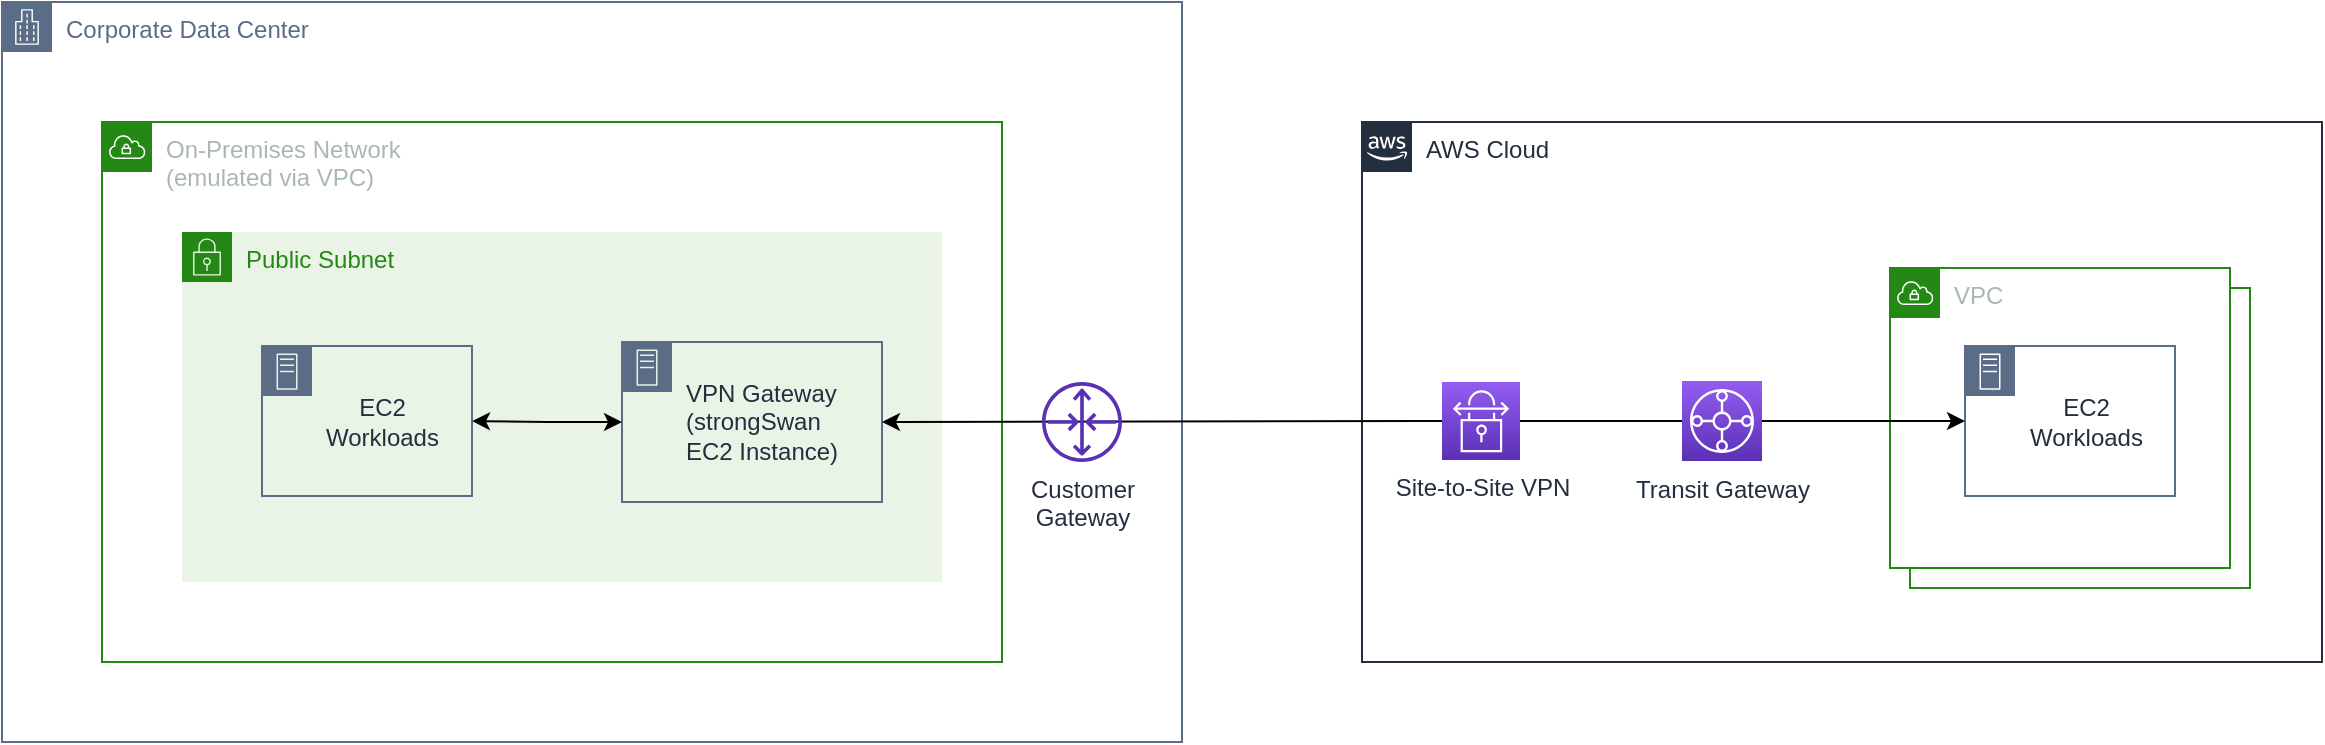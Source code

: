<mxfile version="12.1.4" type="device" pages="3"><diagram id="5o8_hmVCGWG_EPiVB22h" name="TGW"><mxGraphModel dx="2036" dy="542" grid="1" gridSize="10" guides="1" tooltips="1" connect="1" arrows="1" fold="1" page="1" pageScale="1" pageWidth="850" pageHeight="1100" math="0" shadow="0"><root><mxCell id="0"/><mxCell id="1" parent="0"/><mxCell id="Xv0E44tpfuyMX54Cj9yb-16" value="Corporate Data Center" style="points=[[0,0],[0.25,0],[0.5,0],[0.75,0],[1,0],[1,0.25],[1,0.5],[1,0.75],[1,1],[0.75,1],[0.5,1],[0.25,1],[0,1],[0,0.75],[0,0.5],[0,0.25]];outlineConnect=0;gradientColor=none;html=1;whiteSpace=wrap;fontSize=12;fontStyle=0;shape=mxgraph.aws4.group;grIcon=mxgraph.aws4.group_corporate_data_center;strokeColor=#5A6C86;fillColor=none;verticalAlign=top;align=left;spacingLeft=30;fontColor=#5A6C86;dashed=0;" parent="1" vertex="1"><mxGeometry x="-810" y="30" width="590" height="370" as="geometry"/></mxCell><mxCell id="Xv0E44tpfuyMX54Cj9yb-4" value="AWS Cloud" style="points=[[0,0],[0.25,0],[0.5,0],[0.75,0],[1,0],[1,0.25],[1,0.5],[1,0.75],[1,1],[0.75,1],[0.5,1],[0.25,1],[0,1],[0,0.75],[0,0.5],[0,0.25]];outlineConnect=0;gradientColor=none;html=1;whiteSpace=wrap;fontSize=12;fontStyle=0;shape=mxgraph.aws4.group;grIcon=mxgraph.aws4.group_aws_cloud_alt;strokeColor=#232F3E;fillColor=none;verticalAlign=top;align=left;spacingLeft=30;fontColor=#232F3E;dashed=0;" parent="1" vertex="1"><mxGeometry x="-130" y="90" width="480" height="270" as="geometry"/></mxCell><mxCell id="Xv0E44tpfuyMX54Cj9yb-2" value="On-Premises Network&lt;br&gt;(emulated via VPC)" style="points=[[0,0],[0.25,0],[0.5,0],[0.75,0],[1,0],[1,0.25],[1,0.5],[1,0.75],[1,1],[0.75,1],[0.5,1],[0.25,1],[0,1],[0,0.75],[0,0.5],[0,0.25]];outlineConnect=0;gradientColor=none;html=1;whiteSpace=wrap;fontSize=12;fontStyle=0;shape=mxgraph.aws4.group;grIcon=mxgraph.aws4.group_vpc;strokeColor=#248814;fillColor=none;verticalAlign=top;align=left;spacingLeft=30;fontColor=#AAB7B8;dashed=0;" parent="1" vertex="1"><mxGeometry x="-760" y="90" width="450" height="270" as="geometry"/></mxCell><mxCell id="Xv0E44tpfuyMX54Cj9yb-3" value="Public Subnet" style="points=[[0,0],[0.25,0],[0.5,0],[0.75,0],[1,0],[1,0.25],[1,0.5],[1,0.75],[1,1],[0.75,1],[0.5,1],[0.25,1],[0,1],[0,0.75],[0,0.5],[0,0.25]];outlineConnect=0;gradientColor=none;html=1;whiteSpace=wrap;fontSize=12;fontStyle=0;shape=mxgraph.aws4.group;grIcon=mxgraph.aws4.group_security_group;grStroke=0;strokeColor=#248814;fillColor=#E9F3E6;verticalAlign=top;align=left;spacingLeft=30;fontColor=#248814;dashed=0;" parent="1" vertex="1"><mxGeometry x="-720" y="145" width="380" height="175" as="geometry"/></mxCell><mxCell id="Xv0E44tpfuyMX54Cj9yb-13" value="VPC" style="points=[[0,0],[0.25,0],[0.5,0],[0.75,0],[1,0],[1,0.25],[1,0.5],[1,0.75],[1,1],[0.75,1],[0.5,1],[0.25,1],[0,1],[0,0.75],[0,0.5],[0,0.25]];outlineConnect=0;gradientColor=none;html=1;whiteSpace=wrap;fontSize=12;fontStyle=0;shape=mxgraph.aws4.group;grIcon=mxgraph.aws4.group_vpc;strokeColor=#248814;fillColor=none;verticalAlign=top;align=left;spacingLeft=30;fontColor=#AAB7B8;dashed=0;" parent="1" vertex="1"><mxGeometry x="144" y="173" width="170" height="150" as="geometry"/></mxCell><mxCell id="Xv0E44tpfuyMX54Cj9yb-1" value="VPC" style="points=[[0,0],[0.25,0],[0.5,0],[0.75,0],[1,0],[1,0.25],[1,0.5],[1,0.75],[1,1],[0.75,1],[0.5,1],[0.25,1],[0,1],[0,0.75],[0,0.5],[0,0.25]];outlineConnect=0;gradientColor=none;html=1;whiteSpace=wrap;fontSize=12;fontStyle=0;shape=mxgraph.aws4.group;grIcon=mxgraph.aws4.group_vpc;strokeColor=#248814;fillColor=#ffffff;verticalAlign=top;align=left;spacingLeft=30;fontColor=#AAB7B8;dashed=0;" parent="1" vertex="1"><mxGeometry x="134" y="163" width="170" height="150" as="geometry"/></mxCell><mxCell id="Xv0E44tpfuyMX54Cj9yb-19" value="&lt;span style=&quot;color: rgb(35 , 47 , 62) ; text-align: center ; white-space: nowrap&quot;&gt;VPN Gateway&lt;/span&gt;&lt;br style=&quot;color: rgb(35 , 47 , 62) ; text-align: center ; white-space: nowrap&quot;&gt;&lt;span style=&quot;color: rgb(35 , 47 , 62) ; text-align: center ; white-space: nowrap&quot;&gt;(strongSwan&lt;br&gt;EC2 Instance)&lt;/span&gt;" style="points=[[0,0],[0.25,0],[0.5,0],[0.75,0],[1,0],[1,0.25],[1,0.5],[1,0.75],[1,1],[0.75,1],[0.5,1],[0.25,1],[0,1],[0,0.75],[0,0.5],[0,0.25]];outlineConnect=0;gradientColor=none;html=1;whiteSpace=wrap;fontSize=12;fontStyle=0;shape=mxgraph.aws4.group;grIcon=mxgraph.aws4.group_on_premise;strokeColor=#5A6C86;fillColor=none;verticalAlign=middle;align=left;spacingLeft=30;fontColor=#5A6C86;dashed=0;" parent="1" vertex="1"><mxGeometry x="-500" y="200" width="130" height="80" as="geometry"/></mxCell><mxCell id="Xv0E44tpfuyMX54Cj9yb-20" value="&lt;div style=&quot;text-align: center&quot;&gt;&lt;font color=&quot;#232f3e&quot;&gt;&lt;span style=&quot;white-space: nowrap&quot;&gt;EC2&lt;/span&gt;&lt;/font&gt;&lt;/div&gt;&lt;div style=&quot;text-align: center&quot;&gt;&lt;font color=&quot;#232f3e&quot;&gt;&lt;span style=&quot;white-space: nowrap&quot;&gt;Workloads&lt;/span&gt;&lt;/font&gt;&lt;/div&gt;" style="points=[[0,0],[0.25,0],[0.5,0],[0.75,0],[1,0],[1,0.25],[1,0.5],[1,0.75],[1,1],[0.75,1],[0.5,1],[0.25,1],[0,1],[0,0.75],[0,0.5],[0,0.25]];outlineConnect=0;gradientColor=none;html=1;whiteSpace=wrap;fontSize=12;fontStyle=0;shape=mxgraph.aws4.group;grIcon=mxgraph.aws4.group_on_premise;strokeColor=#5A6C86;fillColor=none;verticalAlign=middle;align=left;spacingLeft=30;fontColor=#5A6C86;dashed=0;" parent="1" vertex="1"><mxGeometry x="171.5" y="202" width="105" height="75" as="geometry"/></mxCell><mxCell id="Xv0E44tpfuyMX54Cj9yb-23" style="edgeStyle=orthogonalEdgeStyle;rounded=0;orthogonalLoop=1;jettySize=auto;html=1;startArrow=classic;startFill=1;" parent="1" source="Xv0E44tpfuyMX54Cj9yb-20" target="Xv0E44tpfuyMX54Cj9yb-19" edge="1"><mxGeometry relative="1" as="geometry"/></mxCell><mxCell id="Xv0E44tpfuyMX54Cj9yb-10" value="Site-to-Site VPN" style="outlineConnect=0;fontColor=#232F3E;gradientColor=#945DF2;gradientDirection=north;fillColor=#5A30B5;strokeColor=#ffffff;dashed=0;verticalLabelPosition=bottom;verticalAlign=top;align=center;html=1;fontSize=12;fontStyle=0;aspect=fixed;shape=mxgraph.aws4.resourceIcon;resIcon=mxgraph.aws4.site_to_site_vpn;" parent="1" vertex="1"><mxGeometry x="-90" y="220" width="39" height="39" as="geometry"/></mxCell><mxCell id="Xv0E44tpfuyMX54Cj9yb-9" value="Transit Gateway" style="outlineConnect=0;fontColor=#232F3E;gradientColor=#945DF2;gradientDirection=north;fillColor=#5A30B5;strokeColor=#ffffff;dashed=0;verticalLabelPosition=bottom;verticalAlign=top;align=center;html=1;fontSize=12;fontStyle=0;aspect=fixed;shape=mxgraph.aws4.resourceIcon;resIcon=mxgraph.aws4.transit_gateway;" parent="1" vertex="1"><mxGeometry x="30" y="219.5" width="40" height="40" as="geometry"/></mxCell><mxCell id="Xv0E44tpfuyMX54Cj9yb-8" value="Customer&lt;br&gt;Gateway" style="outlineConnect=0;fontColor=#232F3E;gradientColor=none;fillColor=#5A30B5;strokeColor=none;dashed=0;verticalLabelPosition=bottom;verticalAlign=top;align=center;html=1;fontSize=12;fontStyle=0;aspect=fixed;pointerEvents=1;shape=mxgraph.aws4.router;" parent="1" vertex="1"><mxGeometry x="-290" y="220" width="40" height="40" as="geometry"/></mxCell><mxCell id="Xv0E44tpfuyMX54Cj9yb-27" style="edgeStyle=orthogonalEdgeStyle;rounded=0;orthogonalLoop=1;jettySize=auto;html=1;exitX=0;exitY=0.5;exitDx=0;exitDy=0;entryX=1;entryY=0.5;entryDx=0;entryDy=0;startArrow=classic;startFill=1;" parent="1" source="Xv0E44tpfuyMX54Cj9yb-19" target="44F-KqRD8klzj-hfMFnR-1" edge="1"><mxGeometry relative="1" as="geometry"><mxPoint x="-570" y="270" as="sourcePoint"/><mxPoint x="-570" y="240" as="targetPoint"/><Array as="points"/></mxGeometry></mxCell><mxCell id="44F-KqRD8klzj-hfMFnR-1" value="&lt;div style=&quot;text-align: center&quot;&gt;&lt;font color=&quot;#232f3e&quot;&gt;&lt;span style=&quot;white-space: nowrap&quot;&gt;EC2&lt;/span&gt;&lt;/font&gt;&lt;/div&gt;&lt;div style=&quot;text-align: center&quot;&gt;&lt;font color=&quot;#232f3e&quot;&gt;&lt;span style=&quot;white-space: nowrap&quot;&gt;Workloads&lt;/span&gt;&lt;/font&gt;&lt;/div&gt;" style="points=[[0,0],[0.25,0],[0.5,0],[0.75,0],[1,0],[1,0.25],[1,0.5],[1,0.75],[1,1],[0.75,1],[0.5,1],[0.25,1],[0,1],[0,0.75],[0,0.5],[0,0.25]];outlineConnect=0;gradientColor=none;html=1;whiteSpace=wrap;fontSize=12;fontStyle=0;shape=mxgraph.aws4.group;grIcon=mxgraph.aws4.group_on_premise;strokeColor=#5A6C86;fillColor=none;verticalAlign=middle;align=left;spacingLeft=30;fontColor=#5A6C86;dashed=0;" parent="1" vertex="1"><mxGeometry x="-680" y="202" width="105" height="75" as="geometry"/></mxCell></root></mxGraphModel></diagram><diagram id="5jQ2Nnp1mnisBjL2CA8B" name="VGW"><mxGraphModel dx="2036" dy="542" grid="1" gridSize="10" guides="1" tooltips="1" connect="1" arrows="1" fold="1" page="1" pageScale="1" pageWidth="850" pageHeight="1100" math="0" shadow="0"><root><mxCell id="0pur63wYTrSPoDyeX3vg-0"/><mxCell id="0pur63wYTrSPoDyeX3vg-1" parent="0pur63wYTrSPoDyeX3vg-0"/><mxCell id="vWGcp7IK90AZ6aX1Z7Qj-0" value="Corporate Data Center" style="points=[[0,0],[0.25,0],[0.5,0],[0.75,0],[1,0],[1,0.25],[1,0.5],[1,0.75],[1,1],[0.75,1],[0.5,1],[0.25,1],[0,1],[0,0.75],[0,0.5],[0,0.25]];outlineConnect=0;gradientColor=none;html=1;whiteSpace=wrap;fontSize=12;fontStyle=0;shape=mxgraph.aws4.group;grIcon=mxgraph.aws4.group_corporate_data_center;strokeColor=#5A6C86;fillColor=none;verticalAlign=top;align=left;spacingLeft=30;fontColor=#5A6C86;dashed=0;" parent="0pur63wYTrSPoDyeX3vg-1" vertex="1"><mxGeometry x="-800" y="30" width="580" height="370" as="geometry"/></mxCell><mxCell id="vWGcp7IK90AZ6aX1Z7Qj-1" value="AWS Cloud" style="points=[[0,0],[0.25,0],[0.5,0],[0.75,0],[1,0],[1,0.25],[1,0.5],[1,0.75],[1,1],[0.75,1],[0.5,1],[0.25,1],[0,1],[0,0.75],[0,0.5],[0,0.25]];outlineConnect=0;gradientColor=none;html=1;whiteSpace=wrap;fontSize=12;fontStyle=0;shape=mxgraph.aws4.group;grIcon=mxgraph.aws4.group_aws_cloud_alt;strokeColor=#232F3E;fillColor=none;verticalAlign=top;align=left;spacingLeft=30;fontColor=#232F3E;dashed=0;" parent="0pur63wYTrSPoDyeX3vg-1" vertex="1"><mxGeometry x="-130" y="90" width="430" height="270" as="geometry"/></mxCell><mxCell id="vWGcp7IK90AZ6aX1Z7Qj-2" value="On-Premises Network&lt;br&gt;(emulated via VPC)" style="points=[[0,0],[0.25,0],[0.5,0],[0.75,0],[1,0],[1,0.25],[1,0.5],[1,0.75],[1,1],[0.75,1],[0.5,1],[0.25,1],[0,1],[0,0.75],[0,0.5],[0,0.25]];outlineConnect=0;gradientColor=none;html=1;whiteSpace=wrap;fontSize=12;fontStyle=0;shape=mxgraph.aws4.group;grIcon=mxgraph.aws4.group_vpc;strokeColor=#248814;fillColor=none;verticalAlign=top;align=left;spacingLeft=30;fontColor=#AAB7B8;dashed=0;" parent="0pur63wYTrSPoDyeX3vg-1" vertex="1"><mxGeometry x="-760" y="90" width="450" height="270" as="geometry"/></mxCell><mxCell id="vWGcp7IK90AZ6aX1Z7Qj-3" value="Public Subnet" style="points=[[0,0],[0.25,0],[0.5,0],[0.75,0],[1,0],[1,0.25],[1,0.5],[1,0.75],[1,1],[0.75,1],[0.5,1],[0.25,1],[0,1],[0,0.75],[0,0.5],[0,0.25]];outlineConnect=0;gradientColor=none;html=1;whiteSpace=wrap;fontSize=12;fontStyle=0;shape=mxgraph.aws4.group;grIcon=mxgraph.aws4.group_security_group;grStroke=0;strokeColor=#248814;fillColor=#E9F3E6;verticalAlign=top;align=left;spacingLeft=30;fontColor=#248814;dashed=0;" parent="0pur63wYTrSPoDyeX3vg-1" vertex="1"><mxGeometry x="-720" y="145" width="380" height="175" as="geometry"/></mxCell><mxCell id="vWGcp7IK90AZ6aX1Z7Qj-5" value="VPC" style="points=[[0,0],[0.25,0],[0.5,0],[0.75,0],[1,0],[1,0.25],[1,0.5],[1,0.75],[1,1],[0.75,1],[0.5,1],[0.25,1],[0,1],[0,0.75],[0,0.5],[0,0.25]];outlineConnect=0;gradientColor=none;html=1;whiteSpace=wrap;fontSize=12;fontStyle=0;shape=mxgraph.aws4.group;grIcon=mxgraph.aws4.group_vpc;strokeColor=#248814;fillColor=#ffffff;verticalAlign=top;align=left;spacingLeft=30;fontColor=#AAB7B8;dashed=0;" parent="0pur63wYTrSPoDyeX3vg-1" vertex="1"><mxGeometry x="-10" y="163" width="270" height="150" as="geometry"/></mxCell><mxCell id="vWGcp7IK90AZ6aX1Z7Qj-6" style="edgeStyle=orthogonalEdgeStyle;rounded=0;orthogonalLoop=1;jettySize=auto;html=1;exitX=0.5;exitY=1;exitDx=0;exitDy=0;" parent="0pur63wYTrSPoDyeX3vg-1" source="vWGcp7IK90AZ6aX1Z7Qj-2" target="vWGcp7IK90AZ6aX1Z7Qj-2" edge="1"><mxGeometry relative="1" as="geometry"/></mxCell><mxCell id="vWGcp7IK90AZ6aX1Z7Qj-7" value="&lt;span style=&quot;color: rgb(35 , 47 , 62) ; text-align: center ; white-space: nowrap&quot;&gt;VPN Gateway&lt;/span&gt;&lt;br style=&quot;color: rgb(35 , 47 , 62) ; text-align: center ; white-space: nowrap&quot;&gt;&lt;span style=&quot;color: rgb(35 , 47 , 62) ; text-align: center ; white-space: nowrap&quot;&gt;(strongSwan&lt;br&gt;EC2 Instance)&lt;/span&gt;" style="points=[[0,0],[0.25,0],[0.5,0],[0.75,0],[1,0],[1,0.25],[1,0.5],[1,0.75],[1,1],[0.75,1],[0.5,1],[0.25,1],[0,1],[0,0.75],[0,0.5],[0,0.25]];outlineConnect=0;gradientColor=none;html=1;whiteSpace=wrap;fontSize=12;fontStyle=0;shape=mxgraph.aws4.group;grIcon=mxgraph.aws4.group_on_premise;strokeColor=#5A6C86;fillColor=none;verticalAlign=middle;align=left;spacingLeft=30;fontColor=#5A6C86;dashed=0;" parent="0pur63wYTrSPoDyeX3vg-1" vertex="1"><mxGeometry x="-500" y="200" width="130" height="80" as="geometry"/></mxCell><mxCell id="vWGcp7IK90AZ6aX1Z7Qj-8" value="&lt;div style=&quot;text-align: center&quot;&gt;&lt;font color=&quot;#232f3e&quot;&gt;&lt;span style=&quot;white-space: nowrap&quot;&gt;EC2&lt;/span&gt;&lt;/font&gt;&lt;/div&gt;&lt;div style=&quot;text-align: center&quot;&gt;&lt;font color=&quot;#232f3e&quot;&gt;&lt;span style=&quot;white-space: nowrap&quot;&gt;Workloads&lt;/span&gt;&lt;/font&gt;&lt;/div&gt;" style="points=[[0,0],[0.25,0],[0.5,0],[0.75,0],[1,0],[1,0.25],[1,0.5],[1,0.75],[1,1],[0.75,1],[0.5,1],[0.25,1],[0,1],[0,0.75],[0,0.5],[0,0.25]];outlineConnect=0;gradientColor=none;html=1;whiteSpace=wrap;fontSize=12;fontStyle=0;shape=mxgraph.aws4.group;grIcon=mxgraph.aws4.group_on_premise;strokeColor=#5A6C86;fillColor=none;verticalAlign=middle;align=left;spacingLeft=30;fontColor=#5A6C86;dashed=0;" parent="0pur63wYTrSPoDyeX3vg-1" vertex="1"><mxGeometry x="123.5" y="202" width="105" height="75" as="geometry"/></mxCell><mxCell id="vWGcp7IK90AZ6aX1Z7Qj-9" style="edgeStyle=orthogonalEdgeStyle;rounded=0;orthogonalLoop=1;jettySize=auto;html=1;startArrow=classic;startFill=1;" parent="0pur63wYTrSPoDyeX3vg-1" source="cZ7tL4BoS3bcEbapDIsm-0" target="vWGcp7IK90AZ6aX1Z7Qj-7" edge="1"><mxGeometry relative="1" as="geometry"/></mxCell><mxCell id="vWGcp7IK90AZ6aX1Z7Qj-10" value="Site-to-Site VPN" style="outlineConnect=0;fontColor=#232F3E;gradientColor=#945DF2;gradientDirection=north;fillColor=#5A30B5;strokeColor=#ffffff;dashed=0;verticalLabelPosition=bottom;verticalAlign=top;align=center;html=1;fontSize=12;fontStyle=0;aspect=fixed;shape=mxgraph.aws4.resourceIcon;resIcon=mxgraph.aws4.site_to_site_vpn;" parent="0pur63wYTrSPoDyeX3vg-1" vertex="1"><mxGeometry x="-90" y="220" width="39" height="39" as="geometry"/></mxCell><mxCell id="vWGcp7IK90AZ6aX1Z7Qj-12" value="Customer&lt;br&gt;Gateway" style="outlineConnect=0;fontColor=#232F3E;gradientColor=none;fillColor=#5A30B5;strokeColor=none;dashed=0;verticalLabelPosition=bottom;verticalAlign=top;align=center;html=1;fontSize=12;fontStyle=0;aspect=fixed;pointerEvents=1;shape=mxgraph.aws4.router;" parent="0pur63wYTrSPoDyeX3vg-1" vertex="1"><mxGeometry x="-290" y="220" width="40" height="40" as="geometry"/></mxCell><mxCell id="vWGcp7IK90AZ6aX1Z7Qj-13" style="edgeStyle=orthogonalEdgeStyle;rounded=0;orthogonalLoop=1;jettySize=auto;html=1;exitX=0;exitY=0.5;exitDx=0;exitDy=0;entryX=1;entryY=0.5;entryDx=0;entryDy=0;startArrow=classic;startFill=1;" parent="0pur63wYTrSPoDyeX3vg-1" source="vWGcp7IK90AZ6aX1Z7Qj-7" target="vWGcp7IK90AZ6aX1Z7Qj-14" edge="1"><mxGeometry relative="1" as="geometry"><mxPoint x="-570" y="270" as="sourcePoint"/><mxPoint x="-570" y="240" as="targetPoint"/><Array as="points"/></mxGeometry></mxCell><mxCell id="vWGcp7IK90AZ6aX1Z7Qj-14" value="&lt;div style=&quot;text-align: center&quot;&gt;&lt;font color=&quot;#232f3e&quot;&gt;&lt;span style=&quot;white-space: nowrap&quot;&gt;EC2&lt;/span&gt;&lt;/font&gt;&lt;/div&gt;&lt;div style=&quot;text-align: center&quot;&gt;&lt;font color=&quot;#232f3e&quot;&gt;&lt;span style=&quot;white-space: nowrap&quot;&gt;Workloads&lt;/span&gt;&lt;/font&gt;&lt;/div&gt;" style="points=[[0,0],[0.25,0],[0.5,0],[0.75,0],[1,0],[1,0.25],[1,0.5],[1,0.75],[1,1],[0.75,1],[0.5,1],[0.25,1],[0,1],[0,0.75],[0,0.5],[0,0.25]];outlineConnect=0;gradientColor=none;html=1;whiteSpace=wrap;fontSize=12;fontStyle=0;shape=mxgraph.aws4.group;grIcon=mxgraph.aws4.group_on_premise;strokeColor=#5A6C86;fillColor=none;verticalAlign=middle;align=left;spacingLeft=30;fontColor=#5A6C86;dashed=0;" parent="0pur63wYTrSPoDyeX3vg-1" vertex="1"><mxGeometry x="-680" y="202" width="105" height="75" as="geometry"/></mxCell><mxCell id="cZ7tL4BoS3bcEbapDIsm-0" value="Virtual Private&lt;br&gt;Gateway" style="outlineConnect=0;fontColor=#232F3E;gradientColor=none;fillColor=#5A30B5;strokeColor=none;dashed=0;verticalLabelPosition=bottom;verticalAlign=top;align=center;html=1;fontSize=12;fontStyle=0;aspect=fixed;pointerEvents=1;shape=mxgraph.aws4.vpn_gateway;" parent="0pur63wYTrSPoDyeX3vg-1" vertex="1"><mxGeometry x="30" y="219.5" width="40" height="40" as="geometry"/></mxCell><mxCell id="cZ7tL4BoS3bcEbapDIsm-1" style="edgeStyle=orthogonalEdgeStyle;rounded=0;orthogonalLoop=1;jettySize=auto;html=1;startArrow=classic;startFill=1;" parent="0pur63wYTrSPoDyeX3vg-1" source="vWGcp7IK90AZ6aX1Z7Qj-8" target="cZ7tL4BoS3bcEbapDIsm-0" edge="1"><mxGeometry relative="1" as="geometry"><mxPoint x="207.5" y="241" as="sourcePoint"/><mxPoint x="-370" y="240" as="targetPoint"/></mxGeometry></mxCell></root></mxGraphModel></diagram><diagram id="Bl-fNvTPQHAJQ1U-bdFt" name="DIY"><mxGraphModel dx="2036" dy="542" grid="1" gridSize="10" guides="1" tooltips="1" connect="1" arrows="1" fold="1" page="1" pageScale="1" pageWidth="850" pageHeight="1100" math="0" shadow="0"><root><mxCell id="OXNFwbudsZal5RX0qPfo-0"/><mxCell id="OXNFwbudsZal5RX0qPfo-1" parent="OXNFwbudsZal5RX0qPfo-0"/><mxCell id="Ud_WGQ0C17zBcF3-a8-S-1" value="AWS Cloud" style="points=[[0,0],[0.25,0],[0.5,0],[0.75,0],[1,0],[1,0.25],[1,0.5],[1,0.75],[1,1],[0.75,1],[0.5,1],[0.25,1],[0,1],[0,0.75],[0,0.5],[0,0.25]];outlineConnect=0;gradientColor=none;html=1;whiteSpace=wrap;fontSize=12;fontStyle=0;shape=mxgraph.aws4.group;grIcon=mxgraph.aws4.group_aws_cloud_alt;strokeColor=#232F3E;fillColor=none;verticalAlign=top;align=left;spacingLeft=30;fontColor=#232F3E;dashed=0;" parent="OXNFwbudsZal5RX0qPfo-1" vertex="1"><mxGeometry x="-800" y="45" width="1240" height="335" as="geometry"/></mxCell><mxCell id="Ud_WGQ0C17zBcF3-a8-S-19" value="VPC 2" style="points=[[0,0],[0.25,0],[0.5,0],[0.75,0],[1,0],[1,0.25],[1,0.5],[1,0.75],[1,1],[0.75,1],[0.5,1],[0.25,1],[0,1],[0,0.75],[0,0.5],[0,0.25]];outlineConnect=0;gradientColor=none;html=1;whiteSpace=wrap;fontSize=12;fontStyle=0;shape=mxgraph.aws4.group;grIcon=mxgraph.aws4.group_vpc;strokeColor=#248814;fillColor=none;verticalAlign=top;align=left;spacingLeft=30;fontColor=#AAB7B8;dashed=0;" parent="OXNFwbudsZal5RX0qPfo-1" vertex="1"><mxGeometry x="-220" y="90" width="460" height="260" as="geometry"/></mxCell><mxCell id="Ud_WGQ0C17zBcF3-a8-S-2" value="VPC 1" style="points=[[0,0],[0.25,0],[0.5,0],[0.75,0],[1,0],[1,0.25],[1,0.5],[1,0.75],[1,1],[0.75,1],[0.5,1],[0.25,1],[0,1],[0,0.75],[0,0.5],[0,0.25]];outlineConnect=0;gradientColor=none;html=1;whiteSpace=wrap;fontSize=12;fontStyle=0;shape=mxgraph.aws4.group;grIcon=mxgraph.aws4.group_vpc;strokeColor=#248814;fillColor=none;verticalAlign=top;align=left;spacingLeft=30;fontColor=#AAB7B8;dashed=0;" parent="OXNFwbudsZal5RX0qPfo-1" vertex="1"><mxGeometry x="-770" y="90" width="460" height="260" as="geometry"/></mxCell><mxCell id="Ud_WGQ0C17zBcF3-a8-S-3" value="Public Subnet" style="points=[[0,0],[0.25,0],[0.5,0],[0.75,0],[1,0],[1,0.25],[1,0.5],[1,0.75],[1,1],[0.75,1],[0.5,1],[0.25,1],[0,1],[0,0.75],[0,0.5],[0,0.25]];outlineConnect=0;gradientColor=none;html=1;whiteSpace=wrap;fontSize=12;fontStyle=0;shape=mxgraph.aws4.group;grIcon=mxgraph.aws4.group_security_group;grStroke=0;strokeColor=#248814;fillColor=#E9F3E6;verticalAlign=top;align=left;spacingLeft=30;fontColor=#248814;dashed=0;" parent="OXNFwbudsZal5RX0qPfo-1" vertex="1"><mxGeometry x="-720" y="145" width="380" height="175" as="geometry"/></mxCell><mxCell id="Ud_WGQ0C17zBcF3-a8-S-6" style="edgeStyle=orthogonalEdgeStyle;rounded=0;orthogonalLoop=1;jettySize=auto;html=1;exitX=0.5;exitY=1;exitDx=0;exitDy=0;" parent="OXNFwbudsZal5RX0qPfo-1" source="Ud_WGQ0C17zBcF3-a8-S-2" target="Ud_WGQ0C17zBcF3-a8-S-2" edge="1"><mxGeometry relative="1" as="geometry"/></mxCell><mxCell id="Ud_WGQ0C17zBcF3-a8-S-7" value="&lt;span style=&quot;color: rgb(35 , 47 , 62) ; text-align: center ; white-space: nowrap&quot;&gt;VPN Gateway&lt;/span&gt;&lt;br style=&quot;color: rgb(35 , 47 , 62) ; text-align: center ; white-space: nowrap&quot;&gt;&lt;span style=&quot;color: rgb(35 , 47 , 62) ; text-align: center ; white-space: nowrap&quot;&gt;(strongSwan&lt;br&gt;EC2 Instance)&lt;/span&gt;" style="points=[[0,0],[0.25,0],[0.5,0],[0.75,0],[1,0],[1,0.25],[1,0.5],[1,0.75],[1,1],[0.75,1],[0.5,1],[0.25,1],[0,1],[0,0.75],[0,0.5],[0,0.25]];outlineConnect=0;gradientColor=none;html=1;whiteSpace=wrap;fontSize=12;fontStyle=0;shape=mxgraph.aws4.group;grIcon=mxgraph.aws4.group_on_premise;strokeColor=#5A6C86;fillColor=none;verticalAlign=middle;align=left;spacingLeft=30;fontColor=#5A6C86;dashed=0;" parent="OXNFwbudsZal5RX0qPfo-1" vertex="1"><mxGeometry x="-506" y="200" width="130" height="80" as="geometry"/></mxCell><mxCell id="Ud_WGQ0C17zBcF3-a8-S-13" style="edgeStyle=orthogonalEdgeStyle;rounded=0;orthogonalLoop=1;jettySize=auto;html=1;exitX=0;exitY=0.5;exitDx=0;exitDy=0;entryX=1;entryY=0.5;entryDx=0;entryDy=0;startArrow=classic;startFill=1;" parent="OXNFwbudsZal5RX0qPfo-1" source="Ud_WGQ0C17zBcF3-a8-S-7" target="Ud_WGQ0C17zBcF3-a8-S-14" edge="1"><mxGeometry relative="1" as="geometry"><mxPoint x="-570" y="270" as="sourcePoint"/><mxPoint x="-570" y="240" as="targetPoint"/><Array as="points"/></mxGeometry></mxCell><mxCell id="Ud_WGQ0C17zBcF3-a8-S-14" value="&lt;div style=&quot;text-align: center&quot;&gt;&lt;font color=&quot;#232f3e&quot;&gt;&lt;span style=&quot;white-space: nowrap&quot;&gt;EC2&lt;/span&gt;&lt;/font&gt;&lt;/div&gt;&lt;div style=&quot;text-align: center&quot;&gt;&lt;font color=&quot;#232f3e&quot;&gt;&lt;span style=&quot;white-space: nowrap&quot;&gt;Workloads&lt;/span&gt;&lt;/font&gt;&lt;/div&gt;" style="points=[[0,0],[0.25,0],[0.5,0],[0.75,0],[1,0],[1,0.25],[1,0.5],[1,0.75],[1,1],[0.75,1],[0.5,1],[0.25,1],[0,1],[0,0.75],[0,0.5],[0,0.25]];outlineConnect=0;gradientColor=none;html=1;whiteSpace=wrap;fontSize=12;fontStyle=0;shape=mxgraph.aws4.group;grIcon=mxgraph.aws4.group_on_premise;strokeColor=#5A6C86;fillColor=none;verticalAlign=middle;align=left;spacingLeft=30;fontColor=#5A6C86;dashed=0;" parent="OXNFwbudsZal5RX0qPfo-1" vertex="1"><mxGeometry x="-680" y="202" width="105" height="75" as="geometry"/></mxCell><mxCell id="Ud_WGQ0C17zBcF3-a8-S-15" value="Public Subnet" style="points=[[0,0],[0.25,0],[0.5,0],[0.75,0],[1,0],[1,0.25],[1,0.5],[1,0.75],[1,1],[0.75,1],[0.5,1],[0.25,1],[0,1],[0,0.75],[0,0.5],[0,0.25]];outlineConnect=0;gradientColor=none;html=1;whiteSpace=wrap;fontSize=12;fontStyle=0;shape=mxgraph.aws4.group;grIcon=mxgraph.aws4.group_security_group;grStroke=0;strokeColor=#248814;fillColor=#E9F3E6;verticalAlign=top;align=left;spacingLeft=30;fontColor=#248814;dashed=0;" parent="OXNFwbudsZal5RX0qPfo-1" vertex="1"><mxGeometry x="-195" y="145" width="380" height="175" as="geometry"/></mxCell><mxCell id="Ud_WGQ0C17zBcF3-a8-S-16" value="&lt;span style=&quot;color: rgb(35 , 47 , 62) ; text-align: center ; white-space: nowrap&quot;&gt;VPN Gateway&lt;/span&gt;&lt;br style=&quot;color: rgb(35 , 47 , 62) ; text-align: center ; white-space: nowrap&quot;&gt;&lt;span style=&quot;color: rgb(35 , 47 , 62) ; text-align: center ; white-space: nowrap&quot;&gt;(strongSwan&lt;br&gt;EC2 Instance)&lt;/span&gt;" style="points=[[0,0],[0.25,0],[0.5,0],[0.75,0],[1,0],[1,0.25],[1,0.5],[1,0.75],[1,1],[0.75,1],[0.5,1],[0.25,1],[0,1],[0,0.75],[0,0.5],[0,0.25]];outlineConnect=0;gradientColor=none;html=1;whiteSpace=wrap;fontSize=12;fontStyle=0;shape=mxgraph.aws4.group;grIcon=mxgraph.aws4.group_on_premise;strokeColor=#5A6C86;fillColor=none;verticalAlign=middle;align=left;spacingLeft=30;fontColor=#5A6C86;dashed=0;" parent="OXNFwbudsZal5RX0qPfo-1" vertex="1"><mxGeometry x="-145" y="200" width="130" height="80" as="geometry"/></mxCell><mxCell id="Ud_WGQ0C17zBcF3-a8-S-17" style="edgeStyle=orthogonalEdgeStyle;rounded=0;orthogonalLoop=1;jettySize=auto;html=1;exitX=1;exitY=0.5;exitDx=0;exitDy=0;entryX=0;entryY=0.5;entryDx=0;entryDy=0;startArrow=classic;startFill=1;" parent="OXNFwbudsZal5RX0qPfo-1" source="Ud_WGQ0C17zBcF3-a8-S-16" target="Ud_WGQ0C17zBcF3-a8-S-18" edge="1"><mxGeometry relative="1" as="geometry"><mxPoint x="-45" y="270" as="sourcePoint"/><mxPoint x="-45" y="240" as="targetPoint"/><Array as="points"/></mxGeometry></mxCell><mxCell id="Ud_WGQ0C17zBcF3-a8-S-18" value="&lt;div style=&quot;text-align: center&quot;&gt;&lt;font color=&quot;#232f3e&quot;&gt;&lt;span style=&quot;white-space: nowrap&quot;&gt;EC2&lt;/span&gt;&lt;/font&gt;&lt;/div&gt;&lt;div style=&quot;text-align: center&quot;&gt;&lt;font color=&quot;#232f3e&quot;&gt;&lt;span style=&quot;white-space: nowrap&quot;&gt;Workloads&lt;/span&gt;&lt;/font&gt;&lt;/div&gt;" style="points=[[0,0],[0.25,0],[0.5,0],[0.75,0],[1,0],[1,0.25],[1,0.5],[1,0.75],[1,1],[0.75,1],[0.5,1],[0.25,1],[0,1],[0,0.75],[0,0.5],[0,0.25]];outlineConnect=0;gradientColor=none;html=1;whiteSpace=wrap;fontSize=12;fontStyle=0;shape=mxgraph.aws4.group;grIcon=mxgraph.aws4.group_on_premise;strokeColor=#5A6C86;fillColor=none;verticalAlign=middle;align=left;spacingLeft=30;fontColor=#5A6C86;dashed=0;" parent="OXNFwbudsZal5RX0qPfo-1" vertex="1"><mxGeometry x="35" y="202" width="105" height="75" as="geometry"/></mxCell><mxCell id="Ud_WGQ0C17zBcF3-a8-S-9" style="edgeStyle=orthogonalEdgeStyle;rounded=0;orthogonalLoop=1;jettySize=auto;html=1;startArrow=classic;startFill=1;exitX=0;exitY=0.5;exitDx=0;exitDy=0;" parent="OXNFwbudsZal5RX0qPfo-1" source="Ud_WGQ0C17zBcF3-a8-S-16" target="Ud_WGQ0C17zBcF3-a8-S-7" edge="1"><mxGeometry relative="1" as="geometry"><mxPoint x="207.5" y="240" as="sourcePoint"/></mxGeometry></mxCell><mxCell id="_yJdk0L1G3WlGBdFUob5-0" value="VPN&lt;br&gt;Connection" style="text;html=1;resizable=0;points=[];align=center;verticalAlign=middle;labelBackgroundColor=#ffffff;" parent="Ud_WGQ0C17zBcF3-a8-S-9" vertex="1" connectable="0"><mxGeometry x="0.049" y="1" relative="1" as="geometry"><mxPoint as="offset"/></mxGeometry></mxCell></root></mxGraphModel></diagram></mxfile>